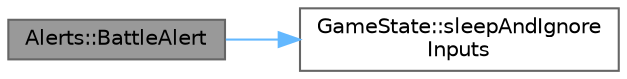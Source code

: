 digraph "Alerts::BattleAlert"
{
 // LATEX_PDF_SIZE
  bgcolor="transparent";
  edge [fontname=Helvetica,fontsize=10,labelfontname=Helvetica,labelfontsize=10];
  node [fontname=Helvetica,fontsize=10,shape=box,height=0.2,width=0.4];
  rankdir="LR";
  Node1 [id="Node000001",label="Alerts::BattleAlert",height=0.2,width=0.4,color="gray40", fillcolor="grey60", style="filled", fontcolor="black",tooltip="Displays a battle alert message."];
  Node1 -> Node2 [id="edge1_Node000001_Node000002",color="steelblue1",style="solid",tooltip=" "];
  Node2 [id="Node000002",label="GameState::sleepAndIgnore\lInputs",height=0.2,width=0.4,color="grey40", fillcolor="white", style="filled",URL="$class_game_state.html#acc8e547b41b8b7a515afe338a138487e",tooltip=" "];
}
